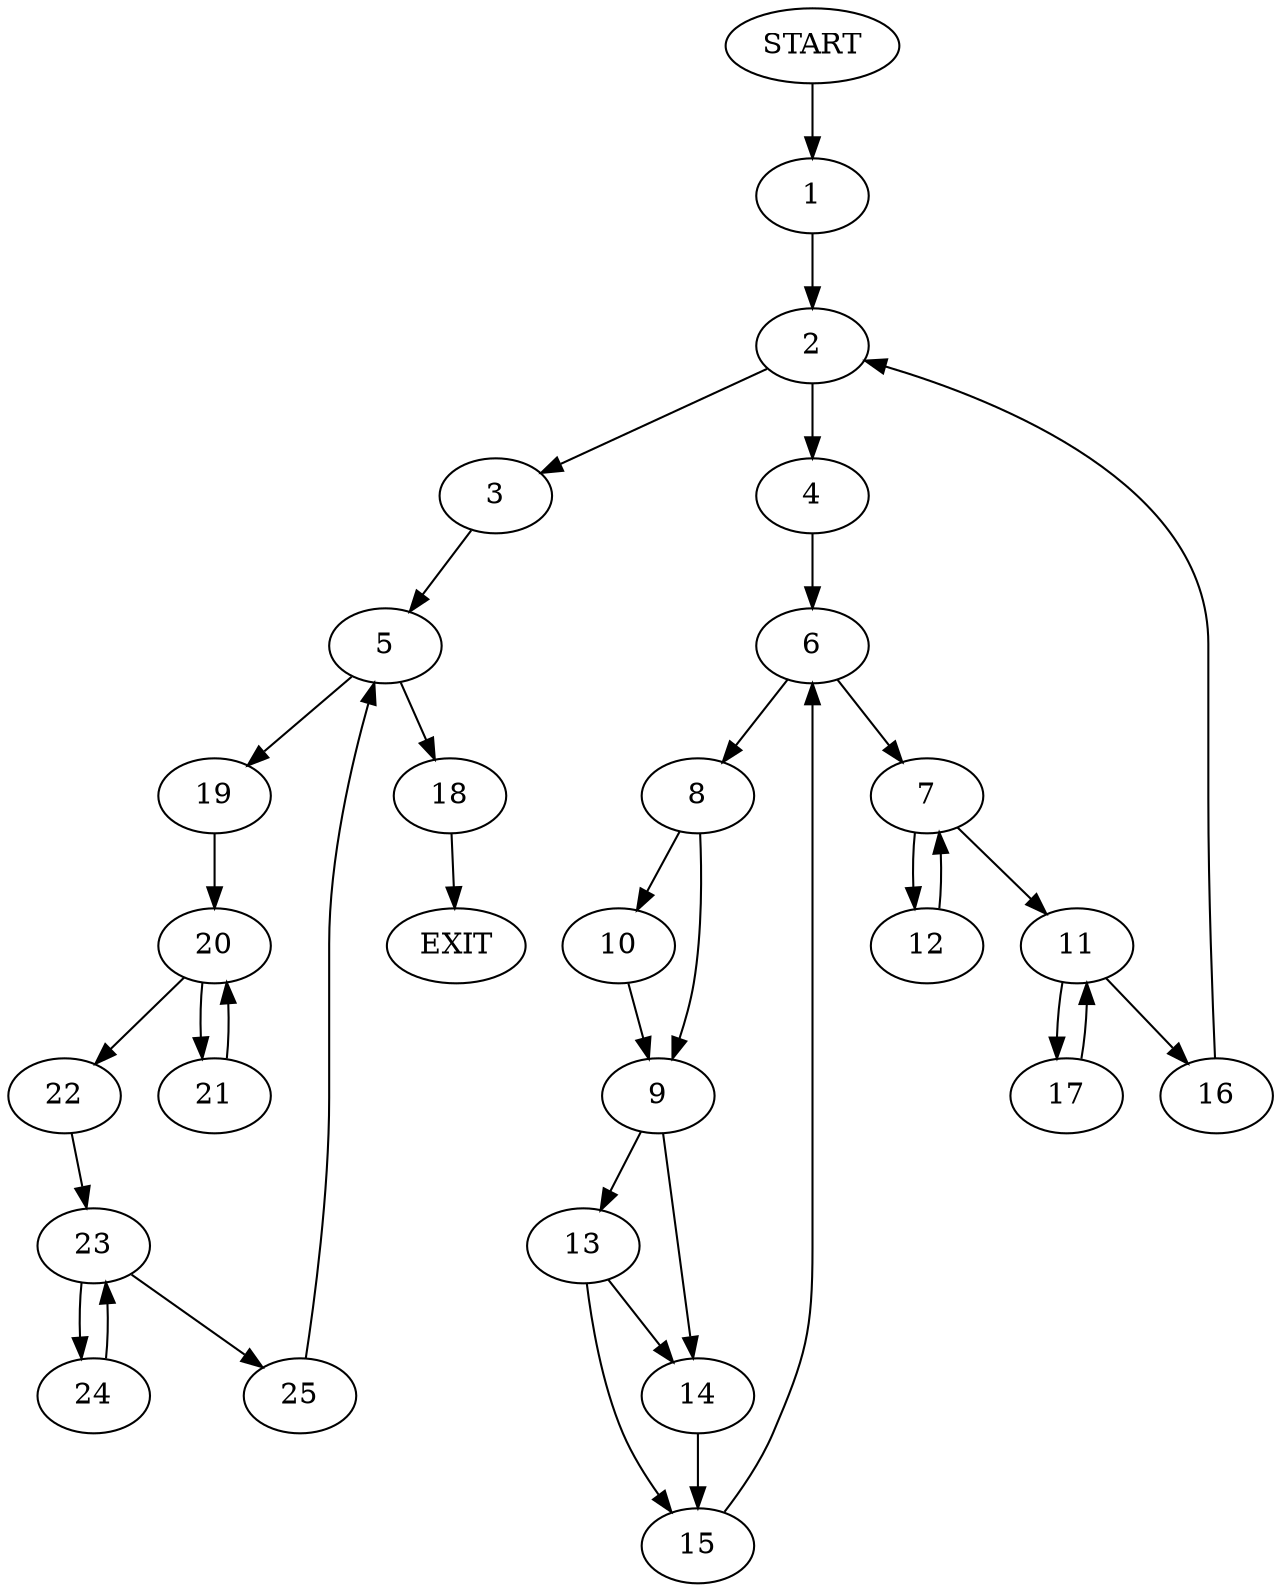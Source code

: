 digraph {
0 [label="START"]
26 [label="EXIT"]
0 -> 1
1 -> 2
2 -> 3
2 -> 4
3 -> 5
4 -> 6
6 -> 7
6 -> 8
8 -> 9
8 -> 10
7 -> 11
7 -> 12
9 -> 13
9 -> 14
10 -> 9
13 -> 15
13 -> 14
14 -> 15
15 -> 6
12 -> 7
11 -> 16
11 -> 17
17 -> 11
16 -> 2
5 -> 18
5 -> 19
19 -> 20
18 -> 26
20 -> 21
20 -> 22
22 -> 23
21 -> 20
23 -> 24
23 -> 25
25 -> 5
24 -> 23
}
